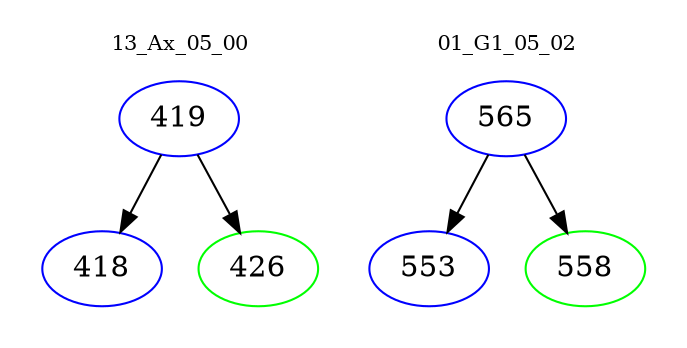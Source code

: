 digraph{
subgraph cluster_0 {
color = white
label = "13_Ax_05_00";
fontsize=10;
T0_419 [label="419", color="blue"]
T0_419 -> T0_418 [color="black"]
T0_418 [label="418", color="blue"]
T0_419 -> T0_426 [color="black"]
T0_426 [label="426", color="green"]
}
subgraph cluster_1 {
color = white
label = "01_G1_05_02";
fontsize=10;
T1_565 [label="565", color="blue"]
T1_565 -> T1_553 [color="black"]
T1_553 [label="553", color="blue"]
T1_565 -> T1_558 [color="black"]
T1_558 [label="558", color="green"]
}
}
